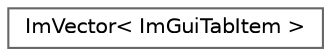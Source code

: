 digraph "Graphical Class Hierarchy"
{
 // LATEX_PDF_SIZE
  bgcolor="transparent";
  edge [fontname=Helvetica,fontsize=10,labelfontname=Helvetica,labelfontsize=10];
  node [fontname=Helvetica,fontsize=10,shape=box,height=0.2,width=0.4];
  rankdir="LR";
  Node0 [label="ImVector\< ImGuiTabItem \>",height=0.2,width=0.4,color="grey40", fillcolor="white", style="filled",URL="$struct_im_vector.html",tooltip=" "];
}
